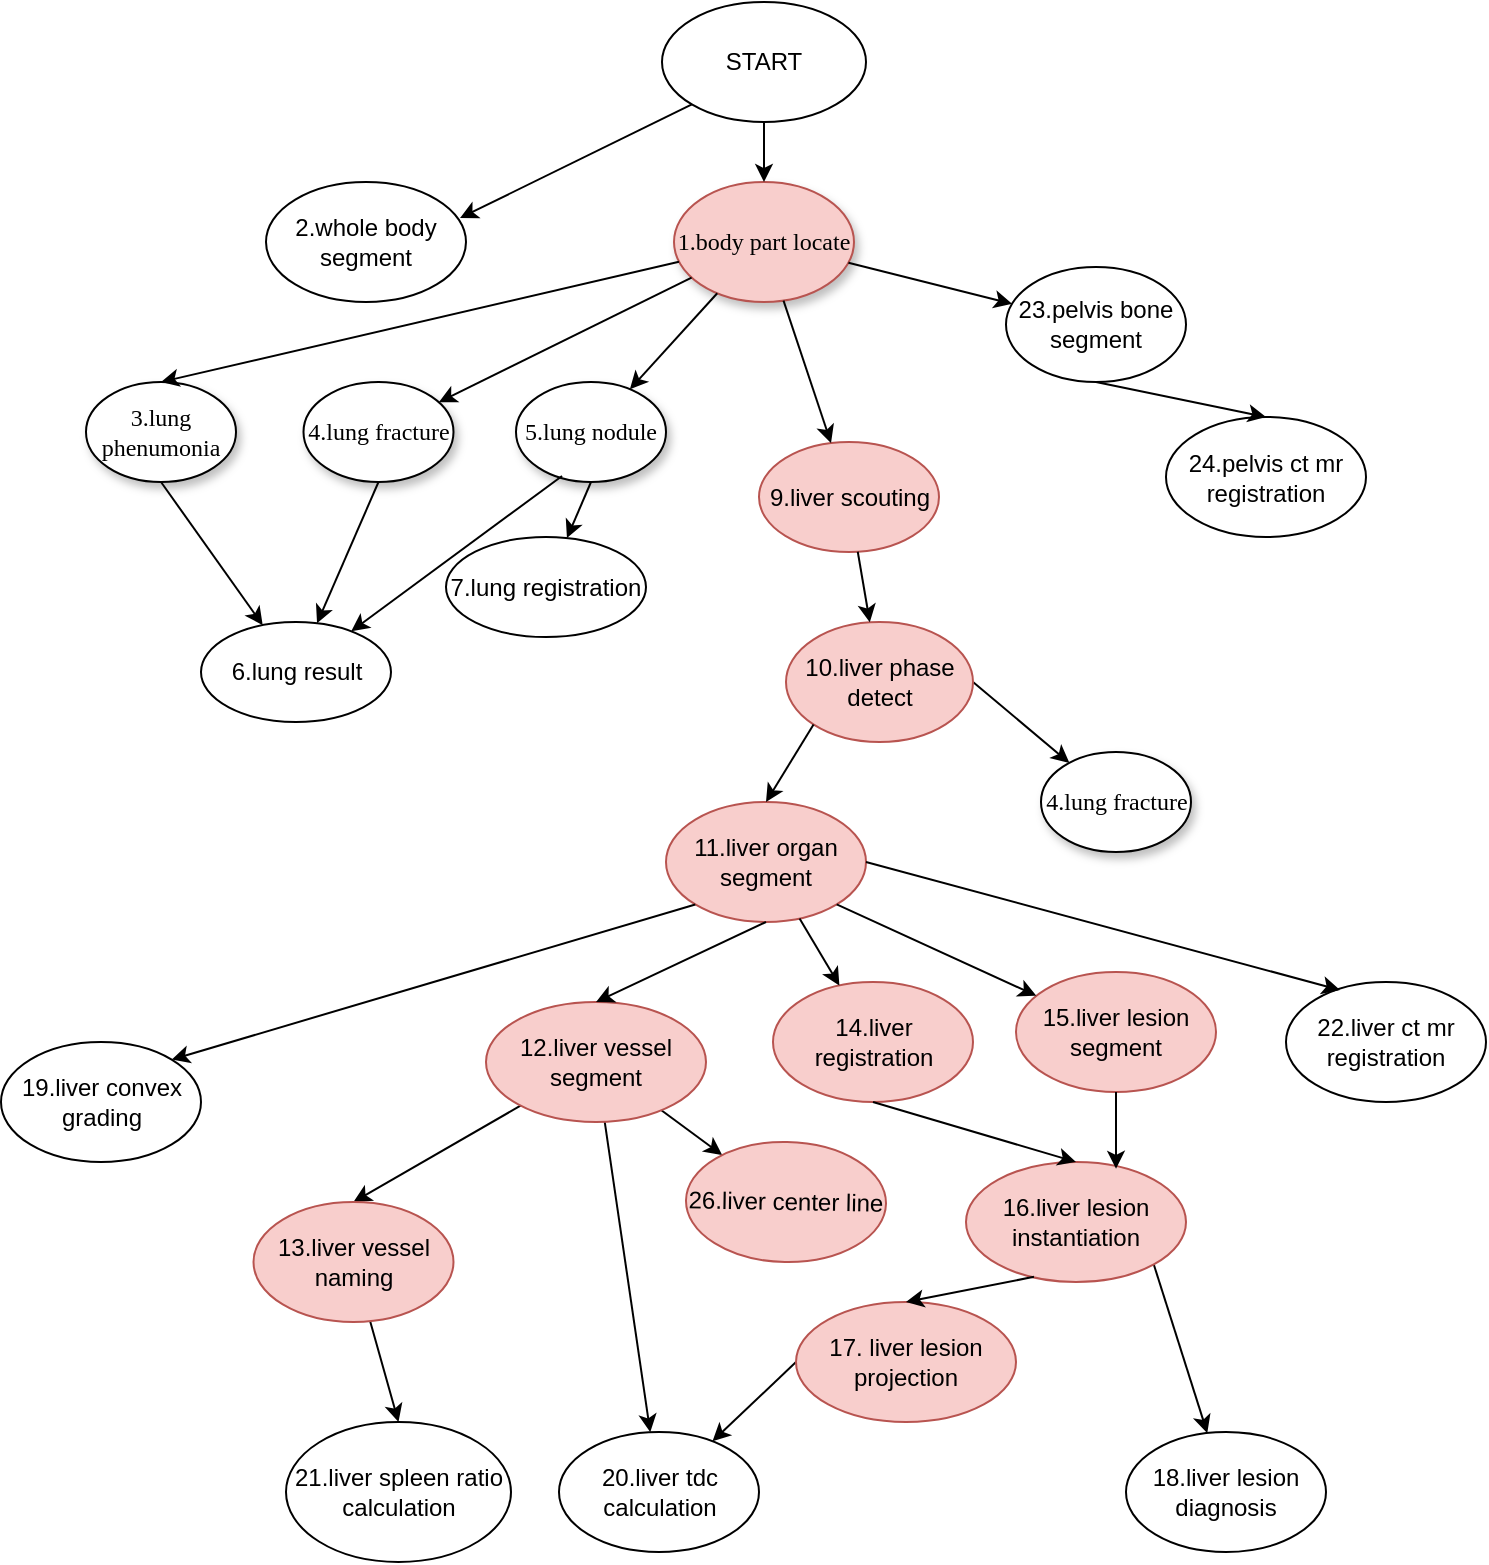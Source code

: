 <mxfile version="14.5.8" type="github">
  <diagram name="Page-1" id="42789a77-a242-8287-6e28-9cd8cfd52e62">
    <mxGraphModel dx="1359" dy="716" grid="1" gridSize="10" guides="1" tooltips="1" connect="1" arrows="1" fold="1" page="1" pageScale="1" pageWidth="1100" pageHeight="850" background="#ffffff" math="0" shadow="0">
      <root>
        <mxCell id="0" />
        <mxCell id="1" parent="0" />
        <mxCell id="1ea317790d2ca983-1" value="1.body part locate" style="ellipse;whiteSpace=wrap;html=1;rounded=0;shadow=1;comic=0;labelBackgroundColor=none;strokeWidth=1;fontFamily=Verdana;fontSize=12;align=center;fillColor=#f8cecc;strokeColor=#b85450;" parent="1" vertex="1">
          <mxGeometry x="414" y="90" width="90" height="60" as="geometry" />
        </mxCell>
        <mxCell id="1ea317790d2ca983-2" value="&lt;span&gt;4.lung fracture&lt;/span&gt;" style="ellipse;whiteSpace=wrap;html=1;rounded=0;shadow=1;comic=0;labelBackgroundColor=none;strokeWidth=1;fontFamily=Verdana;fontSize=12;align=center;" parent="1" vertex="1">
          <mxGeometry x="228.75" y="190" width="75" height="50" as="geometry" />
        </mxCell>
        <mxCell id="1ea317790d2ca983-3" value="&lt;span&gt;5.lung nodule&lt;/span&gt;" style="ellipse;whiteSpace=wrap;html=1;rounded=0;shadow=1;comic=0;labelBackgroundColor=none;strokeWidth=1;fontFamily=Verdana;fontSize=12;align=center;" parent="1" vertex="1">
          <mxGeometry x="335" y="190" width="75" height="50" as="geometry" />
        </mxCell>
        <mxCell id="1ea317790d2ca983-9" value="3.lung phenumonia" style="ellipse;whiteSpace=wrap;html=1;rounded=0;shadow=1;comic=0;labelBackgroundColor=none;strokeWidth=1;fontFamily=Verdana;fontSize=12;align=center;" parent="1" vertex="1">
          <mxGeometry x="120" y="190" width="75" height="50" as="geometry" />
        </mxCell>
        <mxCell id="E7qCEXml-a51oX7vlCE2-1" value="2.whole body segment" style="ellipse;whiteSpace=wrap;html=1;" parent="1" vertex="1">
          <mxGeometry x="210" y="90" width="100" height="60" as="geometry" />
        </mxCell>
        <mxCell id="E7qCEXml-a51oX7vlCE2-6" value="START" style="ellipse;whiteSpace=wrap;html=1;" parent="1" vertex="1">
          <mxGeometry x="408" width="102" height="60" as="geometry" />
        </mxCell>
        <mxCell id="E7qCEXml-a51oX7vlCE2-11" value="6.lung result" style="ellipse;whiteSpace=wrap;html=1;" parent="1" vertex="1">
          <mxGeometry x="177.5" y="310" width="95" height="50" as="geometry" />
        </mxCell>
        <mxCell id="E7qCEXml-a51oX7vlCE2-13" value="" style="endArrow=classic;html=1;" parent="1" source="E7qCEXml-a51oX7vlCE2-6" target="1ea317790d2ca983-1" edge="1">
          <mxGeometry width="50" height="50" relative="1" as="geometry">
            <mxPoint x="520" y="370" as="sourcePoint" />
            <mxPoint x="570" y="320" as="targetPoint" />
          </mxGeometry>
        </mxCell>
        <mxCell id="E7qCEXml-a51oX7vlCE2-18" value="" style="endArrow=classic;html=1;exitX=0.5;exitY=1;exitDx=0;exitDy=0;" parent="1" source="1ea317790d2ca983-9" target="E7qCEXml-a51oX7vlCE2-11" edge="1">
          <mxGeometry width="50" height="50" relative="1" as="geometry">
            <mxPoint x="520" y="370" as="sourcePoint" />
            <mxPoint x="570" y="320" as="targetPoint" />
          </mxGeometry>
        </mxCell>
        <mxCell id="E7qCEXml-a51oX7vlCE2-19" value="" style="endArrow=classic;html=1;exitX=0.5;exitY=1;exitDx=0;exitDy=0;" parent="1" source="1ea317790d2ca983-2" target="E7qCEXml-a51oX7vlCE2-11" edge="1">
          <mxGeometry width="50" height="50" relative="1" as="geometry">
            <mxPoint x="520" y="370" as="sourcePoint" />
            <mxPoint x="570" y="320" as="targetPoint" />
          </mxGeometry>
        </mxCell>
        <mxCell id="E7qCEXml-a51oX7vlCE2-20" value="" style="endArrow=classic;html=1;exitX=0.307;exitY=0.94;exitDx=0;exitDy=0;exitPerimeter=0;" parent="1" source="1ea317790d2ca983-3" target="E7qCEXml-a51oX7vlCE2-11" edge="1">
          <mxGeometry width="50" height="50" relative="1" as="geometry">
            <mxPoint x="520" y="370" as="sourcePoint" />
            <mxPoint x="570" y="320" as="targetPoint" />
          </mxGeometry>
        </mxCell>
        <mxCell id="E7qCEXml-a51oX7vlCE2-22" value="" style="endArrow=classic;html=1;exitX=0.5;exitY=1;exitDx=0;exitDy=0;" parent="1" source="1ea317790d2ca983-3" target="E7qCEXml-a51oX7vlCE2-23" edge="1">
          <mxGeometry width="50" height="50" relative="1" as="geometry">
            <mxPoint x="510" y="270" as="sourcePoint" />
            <mxPoint x="570" y="320" as="targetPoint" />
          </mxGeometry>
        </mxCell>
        <mxCell id="E7qCEXml-a51oX7vlCE2-23" value="7.lung registration" style="ellipse;whiteSpace=wrap;html=1;" parent="1" vertex="1">
          <mxGeometry x="300" y="267.5" width="100" height="50" as="geometry" />
        </mxCell>
        <mxCell id="E7qCEXml-a51oX7vlCE2-34" value="" style="endArrow=classic;html=1;entryX=0.5;entryY=0;entryDx=0;entryDy=0;" parent="1" source="1ea317790d2ca983-1" target="1ea317790d2ca983-9" edge="1">
          <mxGeometry width="50" height="50" relative="1" as="geometry">
            <mxPoint x="520" y="370" as="sourcePoint" />
            <mxPoint x="570" y="320" as="targetPoint" />
          </mxGeometry>
        </mxCell>
        <mxCell id="E7qCEXml-a51oX7vlCE2-35" value="" style="endArrow=classic;html=1;" parent="1" source="1ea317790d2ca983-1" target="1ea317790d2ca983-2" edge="1">
          <mxGeometry width="50" height="50" relative="1" as="geometry">
            <mxPoint x="520" y="370" as="sourcePoint" />
            <mxPoint x="570" y="320" as="targetPoint" />
          </mxGeometry>
        </mxCell>
        <mxCell id="E7qCEXml-a51oX7vlCE2-36" value="9.liver scouting" style="ellipse;whiteSpace=wrap;html=1;fillColor=#f8cecc;strokeColor=#b85450;" parent="1" vertex="1">
          <mxGeometry x="456.5" y="220" width="90" height="55" as="geometry" />
        </mxCell>
        <mxCell id="E7qCEXml-a51oX7vlCE2-40" value="" style="endArrow=classic;html=1;entryX=0.97;entryY=0.3;entryDx=0;entryDy=0;entryPerimeter=0;exitX=0;exitY=1;exitDx=0;exitDy=0;" parent="1" source="E7qCEXml-a51oX7vlCE2-6" target="E7qCEXml-a51oX7vlCE2-1" edge="1">
          <mxGeometry width="50" height="50" relative="1" as="geometry">
            <mxPoint x="430" y="48" as="sourcePoint" />
            <mxPoint x="610" y="230" as="targetPoint" />
          </mxGeometry>
        </mxCell>
        <mxCell id="E7qCEXml-a51oX7vlCE2-43" value="" style="endArrow=classic;html=1;" parent="1" source="1ea317790d2ca983-1" target="1ea317790d2ca983-3" edge="1">
          <mxGeometry width="50" height="50" relative="1" as="geometry">
            <mxPoint x="520" y="370" as="sourcePoint" />
            <mxPoint x="570" y="320" as="targetPoint" />
          </mxGeometry>
        </mxCell>
        <mxCell id="E7qCEXml-a51oX7vlCE2-44" value="" style="endArrow=classic;html=1;" parent="1" source="1ea317790d2ca983-1" target="E7qCEXml-a51oX7vlCE2-36" edge="1">
          <mxGeometry width="50" height="50" relative="1" as="geometry">
            <mxPoint x="520" y="370" as="sourcePoint" />
            <mxPoint x="570" y="320" as="targetPoint" />
          </mxGeometry>
        </mxCell>
        <mxCell id="5_JmjyVL1ZinbIajblGN-1" style="rounded=0;orthogonalLoop=1;jettySize=auto;html=1;exitX=1;exitY=0.5;exitDx=0;exitDy=0;" edge="1" parent="1" source="E7qCEXml-a51oX7vlCE2-45" target="_9MSTqD4jc4uetIKMzi9-1">
          <mxGeometry relative="1" as="geometry" />
        </mxCell>
        <mxCell id="E7qCEXml-a51oX7vlCE2-45" value="10.liver phase detect" style="ellipse;whiteSpace=wrap;html=1;fillColor=#f8cecc;strokeColor=#b85450;" parent="1" vertex="1">
          <mxGeometry x="470" y="310" width="93.5" height="60" as="geometry" />
        </mxCell>
        <mxCell id="E7qCEXml-a51oX7vlCE2-46" value="" style="endArrow=classic;html=1;" parent="1" source="E7qCEXml-a51oX7vlCE2-36" target="E7qCEXml-a51oX7vlCE2-45" edge="1">
          <mxGeometry width="50" height="50" relative="1" as="geometry">
            <mxPoint x="520" y="370" as="sourcePoint" />
            <mxPoint x="570" y="320" as="targetPoint" />
          </mxGeometry>
        </mxCell>
        <mxCell id="E7qCEXml-a51oX7vlCE2-47" value="11.liver organ segment" style="ellipse;whiteSpace=wrap;html=1;fillColor=#f8cecc;strokeColor=#b85450;" parent="1" vertex="1">
          <mxGeometry x="410" y="400" width="100" height="60" as="geometry" />
        </mxCell>
        <mxCell id="E7qCEXml-a51oX7vlCE2-50" value="" style="endArrow=classic;html=1;entryX=0.5;entryY=0;entryDx=0;entryDy=0;exitX=0;exitY=1;exitDx=0;exitDy=0;" parent="1" source="E7qCEXml-a51oX7vlCE2-45" target="E7qCEXml-a51oX7vlCE2-47" edge="1">
          <mxGeometry width="50" height="50" relative="1" as="geometry">
            <mxPoint x="590" y="400" as="sourcePoint" />
            <mxPoint x="470" y="410" as="targetPoint" />
          </mxGeometry>
        </mxCell>
        <mxCell id="uME0hAM4aX24SPmoG4YC-3" style="rounded=0;orthogonalLoop=1;jettySize=auto;html=1;" parent="1" source="E7qCEXml-a51oX7vlCE2-51" target="uME0hAM4aX24SPmoG4YC-2" edge="1">
          <mxGeometry relative="1" as="geometry" />
        </mxCell>
        <mxCell id="_9MSTqD4jc4uetIKMzi9-3" style="edgeStyle=none;rounded=0;orthogonalLoop=1;jettySize=auto;html=1;" parent="1" source="E7qCEXml-a51oX7vlCE2-51" target="E7qCEXml-a51oX7vlCE2-69" edge="1">
          <mxGeometry relative="1" as="geometry" />
        </mxCell>
        <mxCell id="_9MSTqD4jc4uetIKMzi9-5" style="edgeStyle=none;rounded=0;orthogonalLoop=1;jettySize=auto;html=1;entryX=0.5;entryY=0;entryDx=0;entryDy=0;" parent="1" source="E7qCEXml-a51oX7vlCE2-51" target="E7qCEXml-a51oX7vlCE2-53" edge="1">
          <mxGeometry relative="1" as="geometry" />
        </mxCell>
        <mxCell id="E7qCEXml-a51oX7vlCE2-51" value="12.liver vessel segment" style="ellipse;whiteSpace=wrap;html=1;fillColor=#f8cecc;strokeColor=#b85450;" parent="1" vertex="1">
          <mxGeometry x="320" y="500" width="110" height="60" as="geometry" />
        </mxCell>
        <mxCell id="E7qCEXml-a51oX7vlCE2-52" value="" style="endArrow=classic;html=1;entryX=0.5;entryY=0;entryDx=0;entryDy=0;exitX=0.5;exitY=1;exitDx=0;exitDy=0;" parent="1" source="E7qCEXml-a51oX7vlCE2-47" target="E7qCEXml-a51oX7vlCE2-51" edge="1">
          <mxGeometry width="50" height="50" relative="1" as="geometry">
            <mxPoint x="520" y="480" as="sourcePoint" />
            <mxPoint x="570" y="430" as="targetPoint" />
          </mxGeometry>
        </mxCell>
        <mxCell id="_9MSTqD4jc4uetIKMzi9-6" style="edgeStyle=none;rounded=0;orthogonalLoop=1;jettySize=auto;html=1;entryX=0.5;entryY=0;entryDx=0;entryDy=0;" parent="1" source="E7qCEXml-a51oX7vlCE2-53" target="E7qCEXml-a51oX7vlCE2-78" edge="1">
          <mxGeometry relative="1" as="geometry" />
        </mxCell>
        <mxCell id="E7qCEXml-a51oX7vlCE2-53" value="13.liver vessel naming" style="ellipse;whiteSpace=wrap;html=1;fillColor=#f8cecc;strokeColor=#b85450;" parent="1" vertex="1">
          <mxGeometry x="203.75" y="600" width="100" height="60" as="geometry" />
        </mxCell>
        <mxCell id="E7qCEXml-a51oX7vlCE2-55" value="14.liver registration" style="ellipse;whiteSpace=wrap;html=1;fillColor=#f8cecc;strokeColor=#b85450;" parent="1" vertex="1">
          <mxGeometry x="463.5" y="490" width="100" height="60" as="geometry" />
        </mxCell>
        <mxCell id="E7qCEXml-a51oX7vlCE2-58" value="" style="endArrow=classic;html=1;" parent="1" source="E7qCEXml-a51oX7vlCE2-47" target="E7qCEXml-a51oX7vlCE2-55" edge="1">
          <mxGeometry width="50" height="50" relative="1" as="geometry">
            <mxPoint x="520" y="640" as="sourcePoint" />
            <mxPoint x="570" y="590" as="targetPoint" />
          </mxGeometry>
        </mxCell>
        <mxCell id="E7qCEXml-a51oX7vlCE2-59" value="15.liver lesion segment" style="ellipse;whiteSpace=wrap;html=1;fillColor=#f8cecc;strokeColor=#b85450;" parent="1" vertex="1">
          <mxGeometry x="585" y="485" width="100" height="60" as="geometry" />
        </mxCell>
        <mxCell id="E7qCEXml-a51oX7vlCE2-60" value="" style="endArrow=classic;html=1;exitX=1;exitY=1;exitDx=0;exitDy=0;" parent="1" source="E7qCEXml-a51oX7vlCE2-47" target="E7qCEXml-a51oX7vlCE2-59" edge="1">
          <mxGeometry width="50" height="50" relative="1" as="geometry">
            <mxPoint x="520" y="640" as="sourcePoint" />
            <mxPoint x="570" y="590" as="targetPoint" />
          </mxGeometry>
        </mxCell>
        <mxCell id="GINKurjGJZbwQ9dIIqyE-2" style="rounded=0;orthogonalLoop=1;jettySize=auto;html=1;exitX=1;exitY=1;exitDx=0;exitDy=0;" parent="1" source="E7qCEXml-a51oX7vlCE2-61" target="E7qCEXml-a51oX7vlCE2-66" edge="1">
          <mxGeometry relative="1" as="geometry" />
        </mxCell>
        <mxCell id="E7qCEXml-a51oX7vlCE2-61" value="16.liver lesion instantiation" style="ellipse;whiteSpace=wrap;html=1;fillColor=#f8cecc;strokeColor=#b85450;" parent="1" vertex="1">
          <mxGeometry x="560" y="580" width="110" height="60" as="geometry" />
        </mxCell>
        <mxCell id="E7qCEXml-a51oX7vlCE2-62" value="" style="endArrow=classic;html=1;exitX=0.5;exitY=1;exitDx=0;exitDy=0;entryX=0.5;entryY=0;entryDx=0;entryDy=0;" parent="1" source="E7qCEXml-a51oX7vlCE2-55" target="E7qCEXml-a51oX7vlCE2-61" edge="1">
          <mxGeometry width="50" height="50" relative="1" as="geometry">
            <mxPoint x="520" y="530" as="sourcePoint" />
            <mxPoint x="570" y="480" as="targetPoint" />
          </mxGeometry>
        </mxCell>
        <mxCell id="E7qCEXml-a51oX7vlCE2-63" value="" style="endArrow=classic;html=1;exitX=0.5;exitY=1;exitDx=0;exitDy=0;entryX=0.682;entryY=0.057;entryDx=0;entryDy=0;entryPerimeter=0;" parent="1" source="E7qCEXml-a51oX7vlCE2-59" target="E7qCEXml-a51oX7vlCE2-61" edge="1">
          <mxGeometry width="50" height="50" relative="1" as="geometry">
            <mxPoint x="520" y="530" as="sourcePoint" />
            <mxPoint x="570" y="480" as="targetPoint" />
          </mxGeometry>
        </mxCell>
        <mxCell id="_9MSTqD4jc4uetIKMzi9-2" style="rounded=0;orthogonalLoop=1;jettySize=auto;html=1;exitX=0;exitY=0.5;exitDx=0;exitDy=0;" parent="1" source="E7qCEXml-a51oX7vlCE2-64" target="E7qCEXml-a51oX7vlCE2-69" edge="1">
          <mxGeometry relative="1" as="geometry" />
        </mxCell>
        <mxCell id="E7qCEXml-a51oX7vlCE2-64" value="17. liver lesion projection" style="ellipse;whiteSpace=wrap;html=1;fillColor=#f8cecc;strokeColor=#b85450;" parent="1" vertex="1">
          <mxGeometry x="475" y="650" width="110" height="60" as="geometry" />
        </mxCell>
        <mxCell id="E7qCEXml-a51oX7vlCE2-65" value="" style="endArrow=classic;html=1;exitX=0.309;exitY=0.957;exitDx=0;exitDy=0;entryX=0.5;entryY=0;entryDx=0;entryDy=0;exitPerimeter=0;" parent="1" source="E7qCEXml-a51oX7vlCE2-61" target="E7qCEXml-a51oX7vlCE2-64" edge="1">
          <mxGeometry width="50" height="50" relative="1" as="geometry">
            <mxPoint x="520" y="790" as="sourcePoint" />
            <mxPoint x="570" y="740" as="targetPoint" />
          </mxGeometry>
        </mxCell>
        <mxCell id="E7qCEXml-a51oX7vlCE2-66" value="18.liver lesion diagnosis" style="ellipse;whiteSpace=wrap;html=1;" parent="1" vertex="1">
          <mxGeometry x="640" y="715" width="100" height="60" as="geometry" />
        </mxCell>
        <mxCell id="E7qCEXml-a51oX7vlCE2-68" value="19.liver convex grading" style="ellipse;whiteSpace=wrap;html=1;" parent="1" vertex="1">
          <mxGeometry x="77.5" y="520" width="100" height="60" as="geometry" />
        </mxCell>
        <mxCell id="E7qCEXml-a51oX7vlCE2-69" value="20.liver tdc calculation" style="ellipse;whiteSpace=wrap;html=1;" parent="1" vertex="1">
          <mxGeometry x="356.5" y="715" width="100" height="60" as="geometry" />
        </mxCell>
        <mxCell id="E7qCEXml-a51oX7vlCE2-70" value="22.liver ct mr registration" style="ellipse;whiteSpace=wrap;html=1;" parent="1" vertex="1">
          <mxGeometry x="720" y="490" width="100" height="60" as="geometry" />
        </mxCell>
        <mxCell id="E7qCEXml-a51oX7vlCE2-71" value="23.pelvis bone segment" style="ellipse;whiteSpace=wrap;html=1;" parent="1" vertex="1">
          <mxGeometry x="580" y="132.5" width="90" height="57.5" as="geometry" />
        </mxCell>
        <mxCell id="E7qCEXml-a51oX7vlCE2-72" value="" style="endArrow=classic;html=1;" parent="1" source="1ea317790d2ca983-1" target="E7qCEXml-a51oX7vlCE2-71" edge="1">
          <mxGeometry width="50" height="50" relative="1" as="geometry">
            <mxPoint x="520" y="210" as="sourcePoint" />
            <mxPoint x="570" y="160" as="targetPoint" />
          </mxGeometry>
        </mxCell>
        <mxCell id="E7qCEXml-a51oX7vlCE2-73" value="24.pelvis ct mr registration" style="ellipse;whiteSpace=wrap;html=1;" parent="1" vertex="1">
          <mxGeometry x="660" y="207.5" width="100" height="60" as="geometry" />
        </mxCell>
        <mxCell id="E7qCEXml-a51oX7vlCE2-74" value="" style="endArrow=classic;html=1;exitX=0.5;exitY=1;exitDx=0;exitDy=0;entryX=0.5;entryY=0;entryDx=0;entryDy=0;" parent="1" source="E7qCEXml-a51oX7vlCE2-71" target="E7qCEXml-a51oX7vlCE2-73" edge="1">
          <mxGeometry width="50" height="50" relative="1" as="geometry">
            <mxPoint x="520" y="370" as="sourcePoint" />
            <mxPoint x="570" y="320" as="targetPoint" />
          </mxGeometry>
        </mxCell>
        <mxCell id="E7qCEXml-a51oX7vlCE2-75" value="" style="endArrow=classic;html=1;entryX=1;entryY=0;entryDx=0;entryDy=0;exitX=0;exitY=1;exitDx=0;exitDy=0;" parent="1" source="E7qCEXml-a51oX7vlCE2-47" target="E7qCEXml-a51oX7vlCE2-68" edge="1">
          <mxGeometry width="50" height="50" relative="1" as="geometry">
            <mxPoint x="520" y="690" as="sourcePoint" />
            <mxPoint x="570" y="640" as="targetPoint" />
          </mxGeometry>
        </mxCell>
        <mxCell id="E7qCEXml-a51oX7vlCE2-77" value="" style="endArrow=classic;html=1;exitX=1;exitY=0.5;exitDx=0;exitDy=0;entryX=0.27;entryY=0.067;entryDx=0;entryDy=0;entryPerimeter=0;" parent="1" source="E7qCEXml-a51oX7vlCE2-47" target="E7qCEXml-a51oX7vlCE2-70" edge="1">
          <mxGeometry width="50" height="50" relative="1" as="geometry">
            <mxPoint x="520" y="690" as="sourcePoint" />
            <mxPoint x="570" y="640" as="targetPoint" />
          </mxGeometry>
        </mxCell>
        <mxCell id="E7qCEXml-a51oX7vlCE2-78" value="21.liver spleen ratio calculation" style="ellipse;whiteSpace=wrap;html=1;" parent="1" vertex="1">
          <mxGeometry x="220" y="710" width="112.5" height="70" as="geometry" />
        </mxCell>
        <mxCell id="uME0hAM4aX24SPmoG4YC-2" value="26.liver center line" style="ellipse;whiteSpace=wrap;html=1;fillColor=#f8cecc;strokeColor=#b85450;rotation=1;" parent="1" vertex="1">
          <mxGeometry x="420" y="570" width="100" height="60" as="geometry" />
        </mxCell>
        <mxCell id="_9MSTqD4jc4uetIKMzi9-1" value="&lt;span&gt;4.lung fracture&lt;/span&gt;" style="ellipse;whiteSpace=wrap;html=1;rounded=0;shadow=1;comic=0;labelBackgroundColor=none;strokeWidth=1;fontFamily=Verdana;fontSize=12;align=center;" parent="1" vertex="1">
          <mxGeometry x="597.5" y="375" width="75" height="50" as="geometry" />
        </mxCell>
      </root>
    </mxGraphModel>
  </diagram>
</mxfile>

